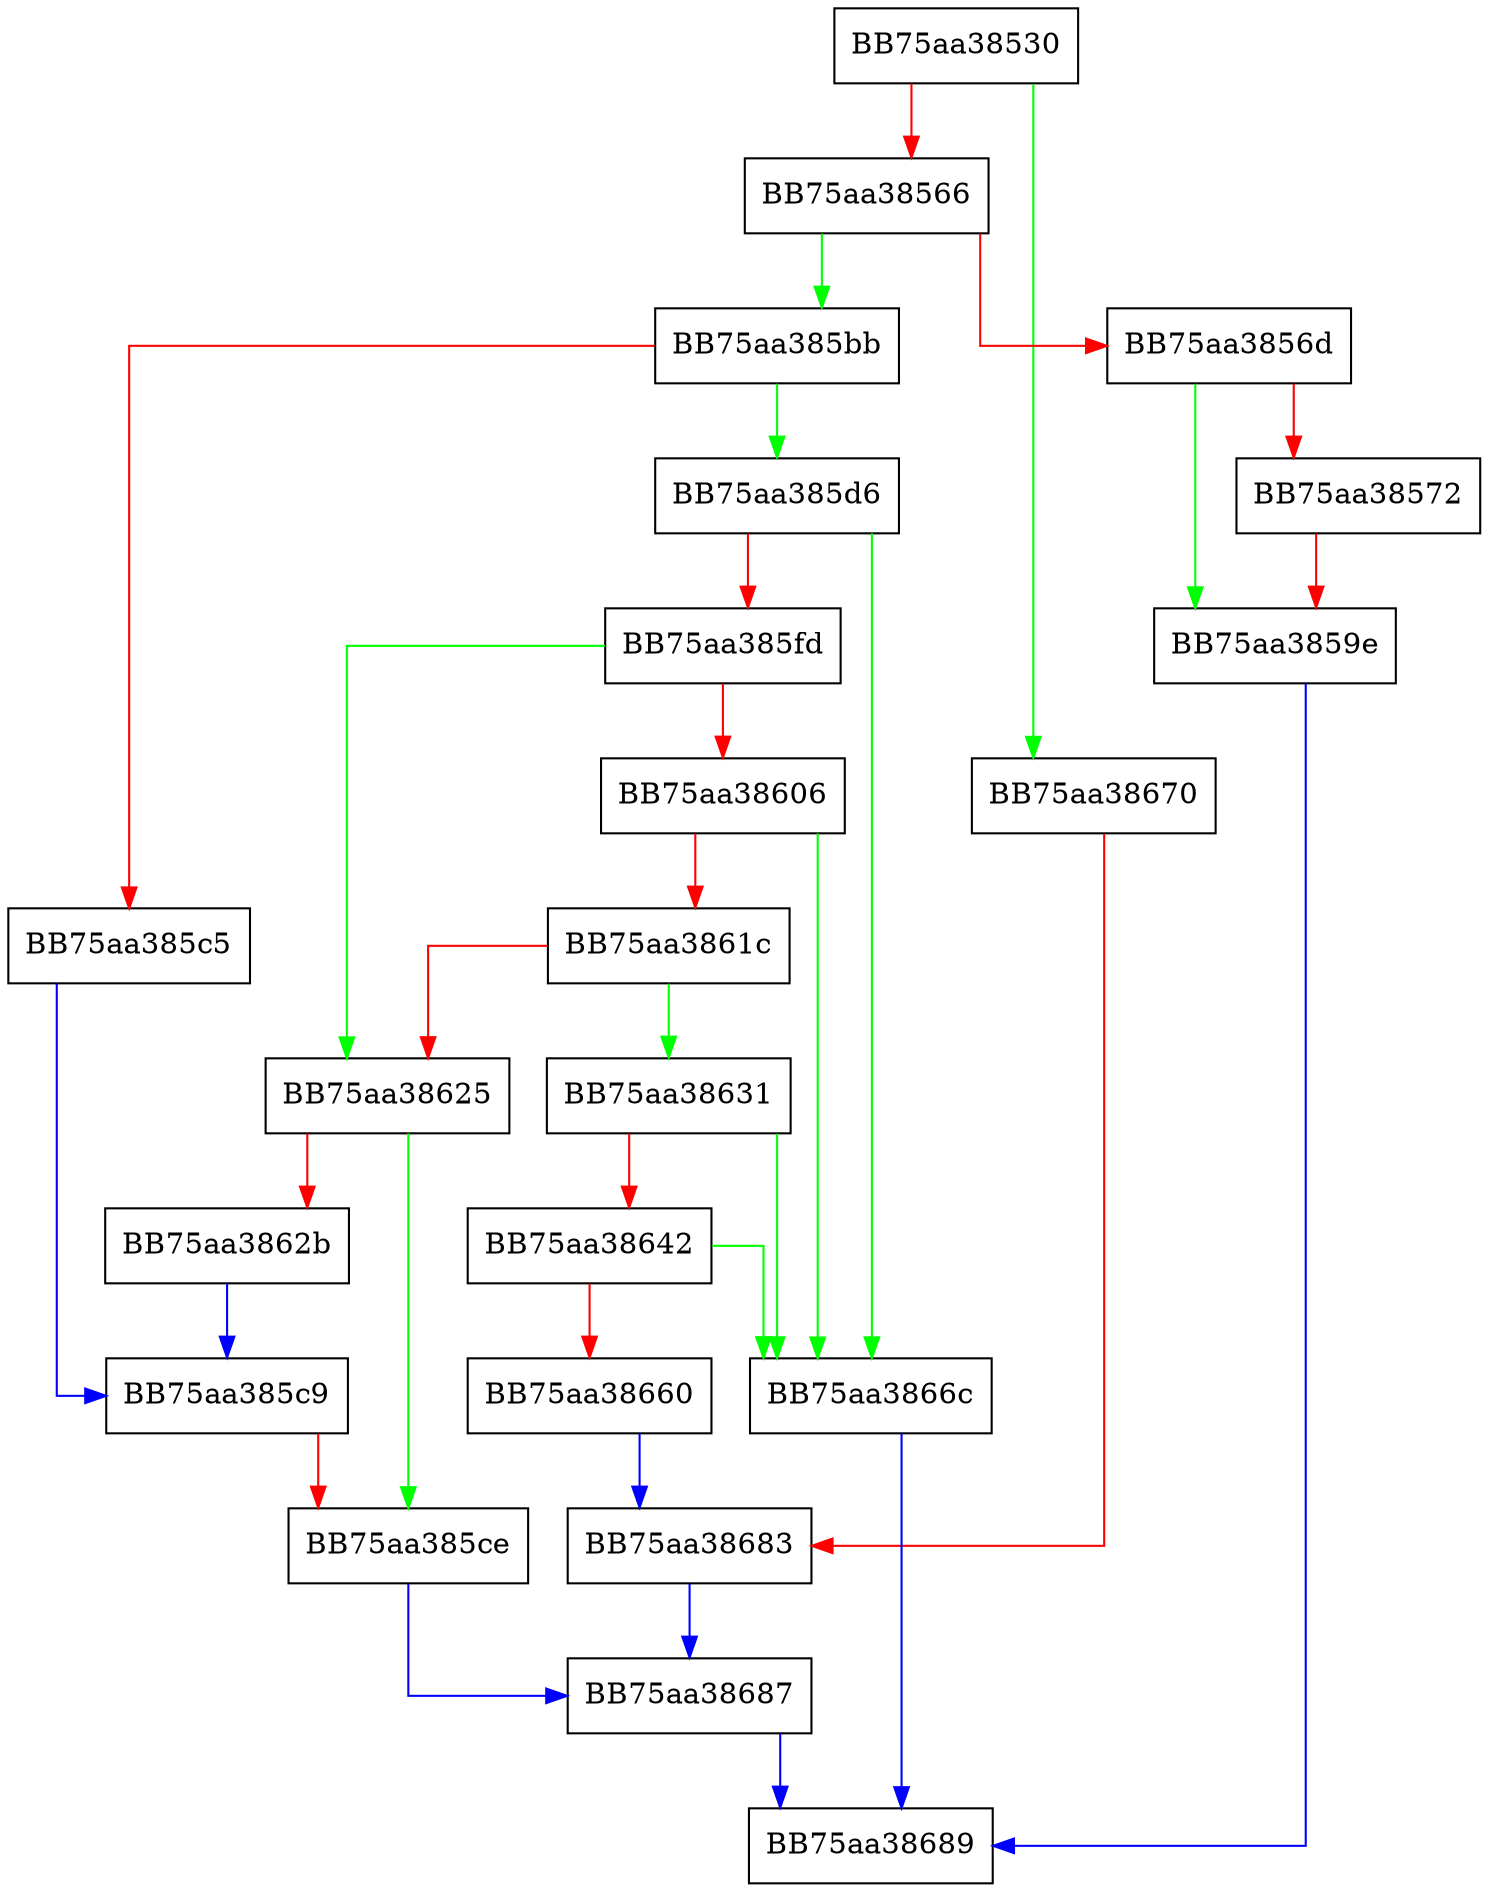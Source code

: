digraph eval {
  node [shape="box"];
  graph [splines=ortho];
  BB75aa38530 -> BB75aa38670 [color="green"];
  BB75aa38530 -> BB75aa38566 [color="red"];
  BB75aa38566 -> BB75aa385bb [color="green"];
  BB75aa38566 -> BB75aa3856d [color="red"];
  BB75aa3856d -> BB75aa3859e [color="green"];
  BB75aa3856d -> BB75aa38572 [color="red"];
  BB75aa38572 -> BB75aa3859e [color="red"];
  BB75aa3859e -> BB75aa38689 [color="blue"];
  BB75aa385bb -> BB75aa385d6 [color="green"];
  BB75aa385bb -> BB75aa385c5 [color="red"];
  BB75aa385c5 -> BB75aa385c9 [color="blue"];
  BB75aa385c9 -> BB75aa385ce [color="red"];
  BB75aa385ce -> BB75aa38687 [color="blue"];
  BB75aa385d6 -> BB75aa3866c [color="green"];
  BB75aa385d6 -> BB75aa385fd [color="red"];
  BB75aa385fd -> BB75aa38625 [color="green"];
  BB75aa385fd -> BB75aa38606 [color="red"];
  BB75aa38606 -> BB75aa3866c [color="green"];
  BB75aa38606 -> BB75aa3861c [color="red"];
  BB75aa3861c -> BB75aa38631 [color="green"];
  BB75aa3861c -> BB75aa38625 [color="red"];
  BB75aa38625 -> BB75aa385ce [color="green"];
  BB75aa38625 -> BB75aa3862b [color="red"];
  BB75aa3862b -> BB75aa385c9 [color="blue"];
  BB75aa38631 -> BB75aa3866c [color="green"];
  BB75aa38631 -> BB75aa38642 [color="red"];
  BB75aa38642 -> BB75aa3866c [color="green"];
  BB75aa38642 -> BB75aa38660 [color="red"];
  BB75aa38660 -> BB75aa38683 [color="blue"];
  BB75aa3866c -> BB75aa38689 [color="blue"];
  BB75aa38670 -> BB75aa38683 [color="red"];
  BB75aa38683 -> BB75aa38687 [color="blue"];
  BB75aa38687 -> BB75aa38689 [color="blue"];
}